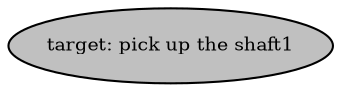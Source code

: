 digraph pastafarianism {
ordering=out;
graph [fontname="times-roman"];
node [fontname="times-roman"];
edge [fontname="times-roman"];
target [fillcolor=gray, fontcolor=black, fontsize=9, label="target: pick up the shaft1", shape=ellipse, style=filled];
}
